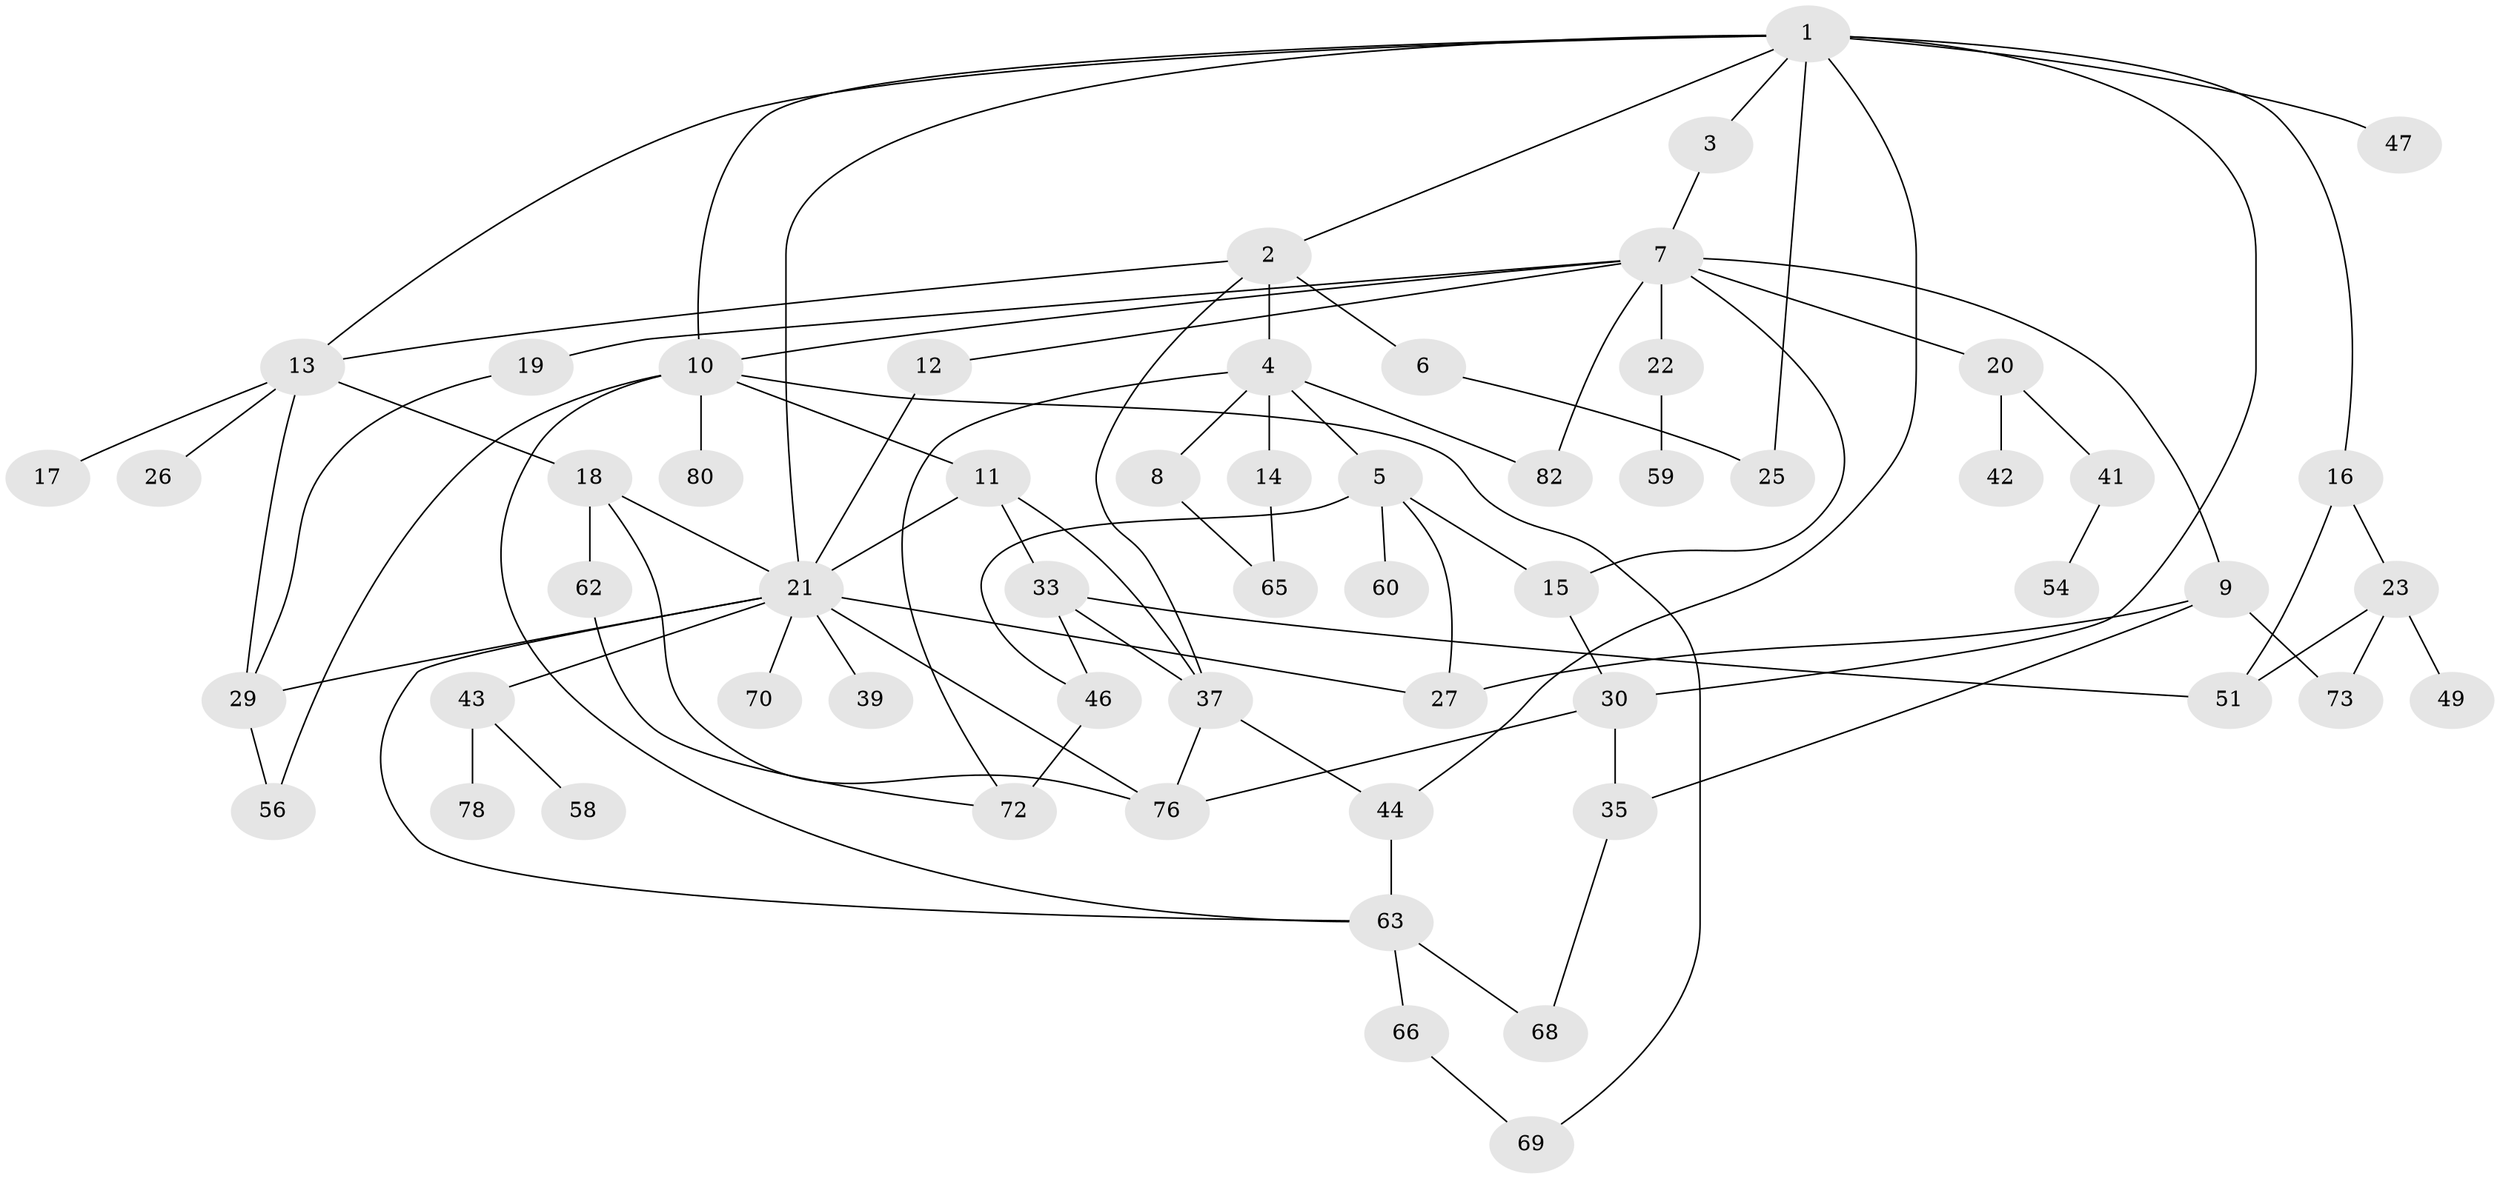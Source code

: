 // original degree distribution, {10: 0.011904761904761904, 5: 0.07142857142857142, 2: 0.36904761904761907, 6: 0.03571428571428571, 3: 0.16666666666666666, 9: 0.011904761904761904, 4: 0.10714285714285714, 7: 0.011904761904761904, 1: 0.21428571428571427}
// Generated by graph-tools (version 1.1) at 2025/17/03/04/25 18:17:00]
// undirected, 58 vertices, 89 edges
graph export_dot {
graph [start="1"]
  node [color=gray90,style=filled];
  1;
  2;
  3;
  4;
  5;
  6 [super="+55"];
  7;
  8;
  9 [super="+75"];
  10;
  11;
  12;
  13;
  14;
  15 [super="+32"];
  16 [super="+57"];
  17;
  18 [super="+28"];
  19 [super="+81"];
  20;
  21 [super="+36+24"];
  22;
  23;
  25;
  26 [super="+74"];
  27 [super="+53"];
  29 [super="+52+40"];
  30 [super="+34+31"];
  33;
  35;
  37 [super="+38"];
  39;
  41;
  42;
  43;
  44;
  46;
  47;
  49;
  51 [super="+61"];
  54;
  56;
  58;
  59 [super="+64"];
  60;
  62;
  63;
  65;
  66;
  68;
  69;
  70;
  72;
  73 [super="+77"];
  76 [super="+79"];
  78 [super="+84"];
  80;
  82;
  1 -- 2;
  1 -- 3;
  1 -- 13;
  1 -- 16;
  1 -- 44;
  1 -- 47;
  1 -- 25;
  1 -- 10;
  1 -- 30;
  1 -- 21;
  2 -- 4;
  2 -- 6;
  2 -- 13;
  2 -- 37;
  3 -- 7;
  4 -- 5;
  4 -- 8;
  4 -- 14;
  4 -- 82;
  4 -- 72;
  5 -- 27;
  5 -- 46;
  5 -- 60;
  5 -- 15;
  6 -- 25;
  7 -- 9;
  7 -- 10;
  7 -- 12;
  7 -- 15;
  7 -- 19;
  7 -- 20;
  7 -- 22;
  7 -- 82;
  8 -- 65;
  9 -- 73;
  9 -- 27;
  9 -- 35;
  10 -- 11;
  10 -- 63;
  10 -- 69;
  10 -- 80;
  10 -- 56;
  11 -- 33;
  11 -- 21 [weight=2];
  11 -- 37;
  12 -- 21;
  13 -- 17;
  13 -- 18;
  13 -- 26;
  13 -- 29;
  14 -- 65;
  15 -- 30;
  16 -- 23;
  16 -- 51;
  18 -- 21;
  18 -- 76;
  18 -- 62;
  19 -- 29;
  20 -- 41;
  20 -- 42;
  21 -- 70;
  21 -- 27;
  21 -- 76;
  21 -- 63;
  21 -- 29;
  21 -- 43;
  21 -- 39;
  22 -- 59;
  23 -- 49;
  23 -- 73;
  23 -- 51;
  29 -- 56;
  30 -- 35;
  30 -- 76;
  33 -- 37;
  33 -- 51;
  33 -- 46;
  35 -- 68;
  37 -- 76;
  37 -- 44;
  41 -- 54;
  43 -- 58;
  43 -- 78;
  44 -- 63;
  46 -- 72;
  62 -- 72;
  63 -- 66;
  63 -- 68;
  66 -- 69;
}
